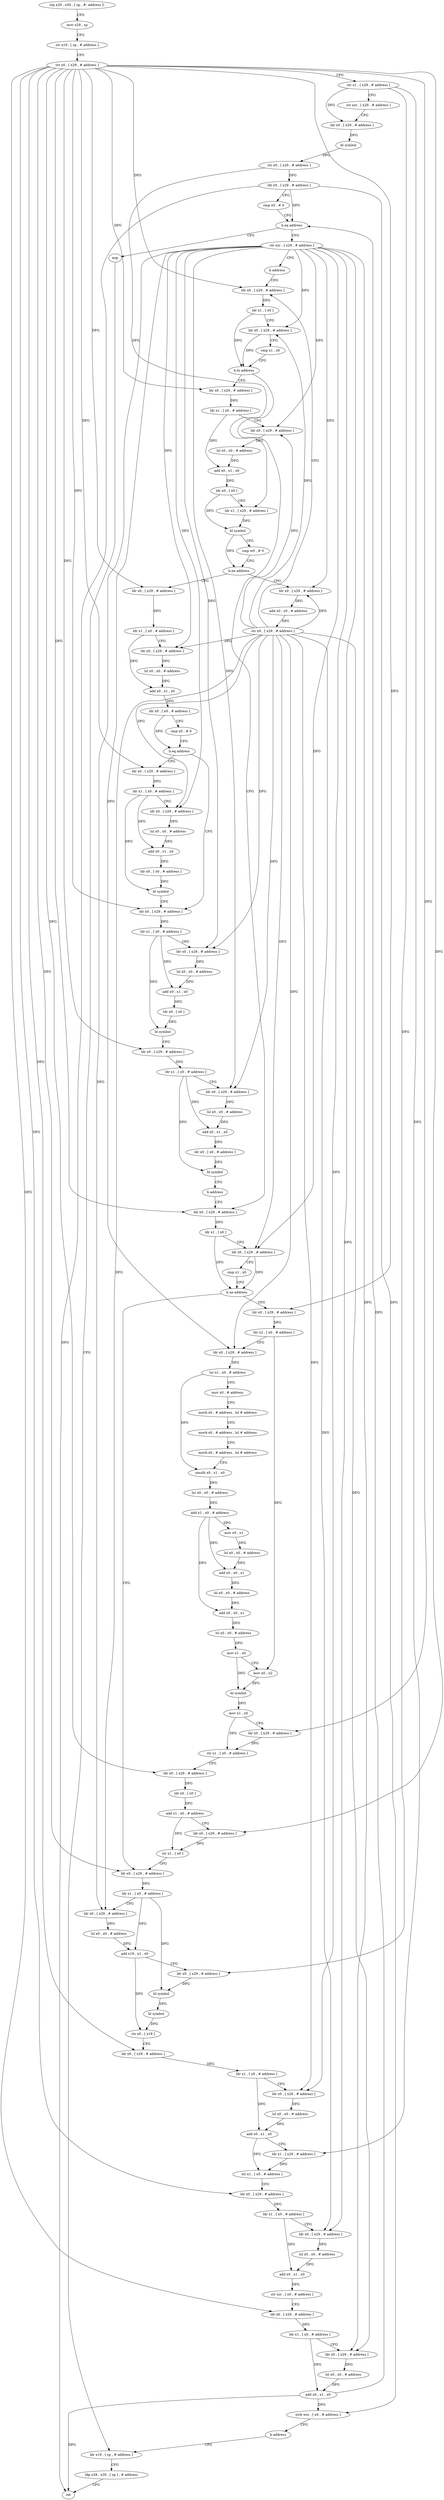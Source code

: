 digraph "func" {
"180736" [label = "stp x29 , x30 , [ sp , #- address ]!" ]
"180740" [label = "mov x29 , sp" ]
"180744" [label = "str x19 , [ sp , # address ]" ]
"180748" [label = "str x0 , [ x29 , # address ]" ]
"180752" [label = "str x1 , [ x29 , # address ]" ]
"180756" [label = "str xzr , [ x29 , # address ]" ]
"180760" [label = "ldr x0 , [ x29 , # address ]" ]
"180764" [label = "bl symbol" ]
"180768" [label = "str x0 , [ x29 , # address ]" ]
"180772" [label = "ldr x0 , [ x29 , # address ]" ]
"180776" [label = "cmp x0 , # 0" ]
"180780" [label = "b.eq address" ]
"181232" [label = "nop" ]
"180784" [label = "str xzr , [ x29 , # address ]" ]
"181236" [label = "ldr x19 , [ sp , # address ]" ]
"180788" [label = "b address" ]
"180964" [label = "ldr x0 , [ x29 , # address ]" ]
"180968" [label = "ldr x1 , [ x0 ]" ]
"180972" [label = "ldr x0 , [ x29 , # address ]" ]
"180976" [label = "cmp x1 , x0" ]
"180980" [label = "b.hi address" ]
"180792" [label = "ldr x0 , [ x29 , # address ]" ]
"180984" [label = "ldr x0 , [ x29 , # address ]" ]
"180796" [label = "ldr x1 , [ x0 , # address ]" ]
"180800" [label = "ldr x0 , [ x29 , # address ]" ]
"180804" [label = "lsl x0 , x0 , # address" ]
"180808" [label = "add x0 , x1 , x0" ]
"180812" [label = "ldr x0 , [ x0 ]" ]
"180816" [label = "ldr x1 , [ x29 , # address ]" ]
"180820" [label = "bl symbol" ]
"180824" [label = "cmp w0 , # 0" ]
"180828" [label = "b.ne address" ]
"180952" [label = "ldr x0 , [ x29 , # address ]" ]
"180832" [label = "ldr x0 , [ x29 , # address ]" ]
"180988" [label = "ldr x1 , [ x0 ]" ]
"180992" [label = "ldr x0 , [ x29 , # address ]" ]
"180996" [label = "cmp x1 , x0" ]
"181000" [label = "b.ne address" ]
"181116" [label = "ldr x0 , [ x29 , # address ]" ]
"181004" [label = "ldr x0 , [ x29 , # address ]" ]
"180956" [label = "add x0 , x0 , # address" ]
"180960" [label = "str x0 , [ x29 , # address ]" ]
"180836" [label = "ldr x1 , [ x0 , # address ]" ]
"180840" [label = "ldr x0 , [ x29 , # address ]" ]
"180844" [label = "lsl x0 , x0 , # address" ]
"180848" [label = "add x0 , x1 , x0" ]
"180852" [label = "ldr x0 , [ x0 , # address ]" ]
"180856" [label = "cmp x0 , # 0" ]
"180860" [label = "b.eq address" ]
"180892" [label = "ldr x0 , [ x29 , # address ]" ]
"180864" [label = "ldr x0 , [ x29 , # address ]" ]
"181120" [label = "ldr x1 , [ x0 , # address ]" ]
"181124" [label = "ldr x0 , [ x29 , # address ]" ]
"181128" [label = "lsl x0 , x0 , # address" ]
"181132" [label = "add x19 , x1 , x0" ]
"181136" [label = "ldr x0 , [ x29 , # address ]" ]
"181140" [label = "bl symbol" ]
"181144" [label = "bl symbol" ]
"181148" [label = "str x0 , [ x19 ]" ]
"181152" [label = "ldr x0 , [ x29 , # address ]" ]
"181156" [label = "ldr x1 , [ x0 , # address ]" ]
"181160" [label = "ldr x0 , [ x29 , # address ]" ]
"181164" [label = "lsl x0 , x0 , # address" ]
"181168" [label = "add x0 , x1 , x0" ]
"181172" [label = "ldr x1 , [ x29 , # address ]" ]
"181176" [label = "str x1 , [ x0 , # address ]" ]
"181180" [label = "ldr x0 , [ x29 , # address ]" ]
"181184" [label = "ldr x1 , [ x0 , # address ]" ]
"181188" [label = "ldr x0 , [ x29 , # address ]" ]
"181192" [label = "lsl x0 , x0 , # address" ]
"181196" [label = "add x0 , x1 , x0" ]
"181200" [label = "str xzr , [ x0 , # address ]" ]
"181204" [label = "ldr x0 , [ x29 , # address ]" ]
"181208" [label = "ldr x1 , [ x0 , # address ]" ]
"181212" [label = "ldr x0 , [ x29 , # address ]" ]
"181216" [label = "lsl x0 , x0 , # address" ]
"181220" [label = "add x0 , x1 , x0" ]
"181224" [label = "strb wzr , [ x0 , # address ]" ]
"181228" [label = "b address" ]
"181008" [label = "ldr x2 , [ x0 , # address ]" ]
"181012" [label = "ldr x0 , [ x29 , # address ]" ]
"181016" [label = "lsr x1 , x0 , # address" ]
"181020" [label = "mov x0 , # address" ]
"181024" [label = "movk x0 , # address , lsl # address" ]
"181028" [label = "movk x0 , # address , lsl # address" ]
"181032" [label = "movk x0 , # address , lsl # address" ]
"181036" [label = "umulh x0 , x1 , x0" ]
"181040" [label = "lsr x0 , x0 , # address" ]
"181044" [label = "add x1 , x0 , # address" ]
"181048" [label = "mov x0 , x1" ]
"181052" [label = "lsl x0 , x0 , # address" ]
"181056" [label = "add x0 , x0 , x1" ]
"181060" [label = "lsl x0 , x0 , # address" ]
"181064" [label = "add x0 , x0 , x1" ]
"181068" [label = "lsl x0 , x0 , # address" ]
"181072" [label = "mov x1 , x0" ]
"181076" [label = "mov x0 , x2" ]
"181080" [label = "bl symbol" ]
"181084" [label = "mov x1 , x0" ]
"181088" [label = "ldr x0 , [ x29 , # address ]" ]
"181092" [label = "str x1 , [ x0 , # address ]" ]
"181096" [label = "ldr x0 , [ x29 , # address ]" ]
"181100" [label = "ldr x0 , [ x0 ]" ]
"181104" [label = "add x1 , x0 , # address" ]
"181108" [label = "ldr x0 , [ x29 , # address ]" ]
"181112" [label = "str x1 , [ x0 ]" ]
"180896" [label = "ldr x1 , [ x0 , # address ]" ]
"180900" [label = "ldr x0 , [ x29 , # address ]" ]
"180904" [label = "lsl x0 , x0 , # address" ]
"180908" [label = "add x0 , x1 , x0" ]
"180912" [label = "ldr x0 , [ x0 ]" ]
"180916" [label = "bl symbol" ]
"180920" [label = "ldr x0 , [ x29 , # address ]" ]
"180924" [label = "ldr x1 , [ x0 , # address ]" ]
"180928" [label = "ldr x0 , [ x29 , # address ]" ]
"180932" [label = "lsl x0 , x0 , # address" ]
"180936" [label = "add x0 , x1 , x0" ]
"180940" [label = "ldr x0 , [ x0 , # address ]" ]
"180944" [label = "bl symbol" ]
"180948" [label = "b address" ]
"180868" [label = "ldr x1 , [ x0 , # address ]" ]
"180872" [label = "ldr x0 , [ x29 , # address ]" ]
"180876" [label = "lsl x0 , x0 , # address" ]
"180880" [label = "add x0 , x1 , x0" ]
"180884" [label = "ldr x0 , [ x0 , # address ]" ]
"180888" [label = "bl symbol" ]
"181240" [label = "ldp x29 , x30 , [ sp ] , # address" ]
"181244" [label = "ret" ]
"180736" -> "180740" [ label = "CFG" ]
"180740" -> "180744" [ label = "CFG" ]
"180744" -> "180748" [ label = "CFG" ]
"180748" -> "180752" [ label = "CFG" ]
"180748" -> "180964" [ label = "DFG" ]
"180748" -> "180792" [ label = "DFG" ]
"180748" -> "180984" [ label = "DFG" ]
"180748" -> "180832" [ label = "DFG" ]
"180748" -> "181116" [ label = "DFG" ]
"180748" -> "181152" [ label = "DFG" ]
"180748" -> "181180" [ label = "DFG" ]
"180748" -> "181204" [ label = "DFG" ]
"180748" -> "181004" [ label = "DFG" ]
"180748" -> "181088" [ label = "DFG" ]
"180748" -> "181096" [ label = "DFG" ]
"180748" -> "181108" [ label = "DFG" ]
"180748" -> "180892" [ label = "DFG" ]
"180748" -> "180920" [ label = "DFG" ]
"180748" -> "180864" [ label = "DFG" ]
"180752" -> "180756" [ label = "CFG" ]
"180752" -> "180760" [ label = "DFG" ]
"180752" -> "181136" [ label = "DFG" ]
"180752" -> "181172" [ label = "DFG" ]
"180756" -> "180760" [ label = "CFG" ]
"180760" -> "180764" [ label = "DFG" ]
"180764" -> "180768" [ label = "DFG" ]
"180768" -> "180772" [ label = "DFG" ]
"180768" -> "180816" [ label = "DFG" ]
"180772" -> "180776" [ label = "CFG" ]
"180772" -> "180780" [ label = "DFG" ]
"180772" -> "181244" [ label = "DFG" ]
"180772" -> "181224" [ label = "DFG" ]
"180776" -> "180780" [ label = "CFG" ]
"180780" -> "181232" [ label = "CFG" ]
"180780" -> "180784" [ label = "CFG" ]
"181232" -> "181236" [ label = "CFG" ]
"180784" -> "180788" [ label = "CFG" ]
"180784" -> "180972" [ label = "DFG" ]
"180784" -> "180800" [ label = "DFG" ]
"180784" -> "180992" [ label = "DFG" ]
"180784" -> "180952" [ label = "DFG" ]
"180784" -> "180840" [ label = "DFG" ]
"180784" -> "181124" [ label = "DFG" ]
"180784" -> "181160" [ label = "DFG" ]
"180784" -> "181188" [ label = "DFG" ]
"180784" -> "181212" [ label = "DFG" ]
"180784" -> "181012" [ label = "DFG" ]
"180784" -> "180900" [ label = "DFG" ]
"180784" -> "180928" [ label = "DFG" ]
"180784" -> "180872" [ label = "DFG" ]
"181236" -> "181240" [ label = "CFG" ]
"180788" -> "180964" [ label = "CFG" ]
"180964" -> "180968" [ label = "DFG" ]
"180968" -> "180972" [ label = "CFG" ]
"180968" -> "180980" [ label = "DFG" ]
"180972" -> "180976" [ label = "CFG" ]
"180972" -> "180980" [ label = "DFG" ]
"180976" -> "180980" [ label = "CFG" ]
"180980" -> "180792" [ label = "CFG" ]
"180980" -> "180984" [ label = "CFG" ]
"180792" -> "180796" [ label = "DFG" ]
"180984" -> "180988" [ label = "DFG" ]
"180796" -> "180800" [ label = "CFG" ]
"180796" -> "180808" [ label = "DFG" ]
"180800" -> "180804" [ label = "DFG" ]
"180804" -> "180808" [ label = "DFG" ]
"180808" -> "180812" [ label = "DFG" ]
"180812" -> "180816" [ label = "CFG" ]
"180812" -> "180820" [ label = "DFG" ]
"180816" -> "180820" [ label = "DFG" ]
"180820" -> "180824" [ label = "CFG" ]
"180820" -> "180828" [ label = "DFG" ]
"180824" -> "180828" [ label = "CFG" ]
"180828" -> "180952" [ label = "CFG" ]
"180828" -> "180832" [ label = "CFG" ]
"180952" -> "180956" [ label = "DFG" ]
"180832" -> "180836" [ label = "DFG" ]
"180988" -> "180992" [ label = "CFG" ]
"180988" -> "181000" [ label = "DFG" ]
"180992" -> "180996" [ label = "CFG" ]
"180992" -> "181000" [ label = "DFG" ]
"180996" -> "181000" [ label = "CFG" ]
"181000" -> "181116" [ label = "CFG" ]
"181000" -> "181004" [ label = "CFG" ]
"181116" -> "181120" [ label = "DFG" ]
"181004" -> "181008" [ label = "DFG" ]
"180956" -> "180960" [ label = "DFG" ]
"180960" -> "180964" [ label = "CFG" ]
"180960" -> "180972" [ label = "DFG" ]
"180960" -> "180800" [ label = "DFG" ]
"180960" -> "180992" [ label = "DFG" ]
"180960" -> "180952" [ label = "DFG" ]
"180960" -> "180840" [ label = "DFG" ]
"180960" -> "181124" [ label = "DFG" ]
"180960" -> "181160" [ label = "DFG" ]
"180960" -> "181188" [ label = "DFG" ]
"180960" -> "181212" [ label = "DFG" ]
"180960" -> "181012" [ label = "DFG" ]
"180960" -> "180900" [ label = "DFG" ]
"180960" -> "180928" [ label = "DFG" ]
"180960" -> "180872" [ label = "DFG" ]
"180836" -> "180840" [ label = "CFG" ]
"180836" -> "180848" [ label = "DFG" ]
"180840" -> "180844" [ label = "DFG" ]
"180844" -> "180848" [ label = "DFG" ]
"180848" -> "180852" [ label = "DFG" ]
"180852" -> "180856" [ label = "CFG" ]
"180852" -> "180860" [ label = "DFG" ]
"180856" -> "180860" [ label = "CFG" ]
"180860" -> "180892" [ label = "CFG" ]
"180860" -> "180864" [ label = "CFG" ]
"180892" -> "180896" [ label = "DFG" ]
"180864" -> "180868" [ label = "DFG" ]
"181120" -> "181124" [ label = "CFG" ]
"181120" -> "181132" [ label = "DFG" ]
"181120" -> "181140" [ label = "DFG" ]
"181124" -> "181128" [ label = "DFG" ]
"181128" -> "181132" [ label = "DFG" ]
"181132" -> "181136" [ label = "CFG" ]
"181132" -> "181148" [ label = "DFG" ]
"181136" -> "181140" [ label = "DFG" ]
"181140" -> "181144" [ label = "DFG" ]
"181144" -> "181148" [ label = "DFG" ]
"181148" -> "181152" [ label = "CFG" ]
"181152" -> "181156" [ label = "DFG" ]
"181156" -> "181160" [ label = "CFG" ]
"181156" -> "181168" [ label = "DFG" ]
"181160" -> "181164" [ label = "DFG" ]
"181164" -> "181168" [ label = "DFG" ]
"181168" -> "181172" [ label = "CFG" ]
"181168" -> "181176" [ label = "DFG" ]
"181172" -> "181176" [ label = "DFG" ]
"181176" -> "181180" [ label = "CFG" ]
"181180" -> "181184" [ label = "DFG" ]
"181184" -> "181188" [ label = "CFG" ]
"181184" -> "181196" [ label = "DFG" ]
"181188" -> "181192" [ label = "DFG" ]
"181192" -> "181196" [ label = "DFG" ]
"181196" -> "181200" [ label = "DFG" ]
"181200" -> "181204" [ label = "CFG" ]
"181204" -> "181208" [ label = "DFG" ]
"181208" -> "181212" [ label = "CFG" ]
"181208" -> "181220" [ label = "DFG" ]
"181212" -> "181216" [ label = "DFG" ]
"181216" -> "181220" [ label = "DFG" ]
"181220" -> "181224" [ label = "DFG" ]
"181220" -> "180780" [ label = "DFG" ]
"181220" -> "181244" [ label = "DFG" ]
"181224" -> "181228" [ label = "CFG" ]
"181228" -> "181236" [ label = "CFG" ]
"181008" -> "181012" [ label = "CFG" ]
"181008" -> "181076" [ label = "DFG" ]
"181012" -> "181016" [ label = "DFG" ]
"181016" -> "181020" [ label = "CFG" ]
"181016" -> "181036" [ label = "DFG" ]
"181020" -> "181024" [ label = "CFG" ]
"181024" -> "181028" [ label = "CFG" ]
"181028" -> "181032" [ label = "CFG" ]
"181032" -> "181036" [ label = "CFG" ]
"181036" -> "181040" [ label = "DFG" ]
"181040" -> "181044" [ label = "DFG" ]
"181044" -> "181048" [ label = "DFG" ]
"181044" -> "181056" [ label = "DFG" ]
"181044" -> "181064" [ label = "DFG" ]
"181048" -> "181052" [ label = "DFG" ]
"181052" -> "181056" [ label = "DFG" ]
"181056" -> "181060" [ label = "DFG" ]
"181060" -> "181064" [ label = "DFG" ]
"181064" -> "181068" [ label = "DFG" ]
"181068" -> "181072" [ label = "DFG" ]
"181072" -> "181076" [ label = "CFG" ]
"181072" -> "181080" [ label = "DFG" ]
"181076" -> "181080" [ label = "DFG" ]
"181080" -> "181084" [ label = "DFG" ]
"181084" -> "181088" [ label = "CFG" ]
"181084" -> "181092" [ label = "DFG" ]
"181088" -> "181092" [ label = "DFG" ]
"181092" -> "181096" [ label = "CFG" ]
"181096" -> "181100" [ label = "DFG" ]
"181100" -> "181104" [ label = "DFG" ]
"181104" -> "181108" [ label = "CFG" ]
"181104" -> "181112" [ label = "DFG" ]
"181108" -> "181112" [ label = "DFG" ]
"181112" -> "181116" [ label = "CFG" ]
"180896" -> "180900" [ label = "CFG" ]
"180896" -> "180908" [ label = "DFG" ]
"180896" -> "180916" [ label = "DFG" ]
"180900" -> "180904" [ label = "DFG" ]
"180904" -> "180908" [ label = "DFG" ]
"180908" -> "180912" [ label = "DFG" ]
"180912" -> "180916" [ label = "DFG" ]
"180916" -> "180920" [ label = "CFG" ]
"180920" -> "180924" [ label = "DFG" ]
"180924" -> "180928" [ label = "CFG" ]
"180924" -> "180936" [ label = "DFG" ]
"180924" -> "180944" [ label = "DFG" ]
"180928" -> "180932" [ label = "DFG" ]
"180932" -> "180936" [ label = "DFG" ]
"180936" -> "180940" [ label = "DFG" ]
"180940" -> "180944" [ label = "DFG" ]
"180944" -> "180948" [ label = "CFG" ]
"180948" -> "180984" [ label = "CFG" ]
"180868" -> "180872" [ label = "CFG" ]
"180868" -> "180880" [ label = "DFG" ]
"180868" -> "180888" [ label = "DFG" ]
"180872" -> "180876" [ label = "DFG" ]
"180876" -> "180880" [ label = "DFG" ]
"180880" -> "180884" [ label = "DFG" ]
"180884" -> "180888" [ label = "DFG" ]
"180888" -> "180892" [ label = "CFG" ]
"181240" -> "181244" [ label = "CFG" ]
}
